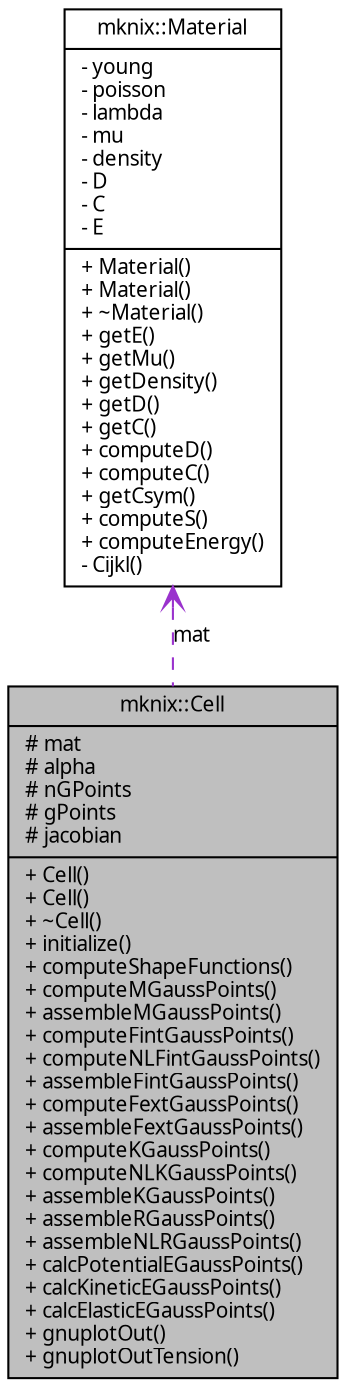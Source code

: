 digraph G
{
  edge [fontname="FreeSans.ttf",fontsize=10,labelfontname="FreeSans.ttf",labelfontsize=10];
  node [fontname="FreeSans.ttf",fontsize=10,shape=record];
  Node1 [label="{mknix::Cell\n|# mat\l# alpha\l# nGPoints\l# gPoints\l# jacobian\l|+ Cell()\l+ Cell()\l+ ~Cell()\l+ initialize()\l+ computeShapeFunctions()\l+ computeMGaussPoints()\l+ assembleMGaussPoints()\l+ computeFintGaussPoints()\l+ computeNLFintGaussPoints()\l+ assembleFintGaussPoints()\l+ computeFextGaussPoints()\l+ assembleFextGaussPoints()\l+ computeKGaussPoints()\l+ computeNLKGaussPoints()\l+ assembleKGaussPoints()\l+ assembleRGaussPoints()\l+ assembleNLRGaussPoints()\l+ calcPotentialEGaussPoints()\l+ calcKineticEGaussPoints()\l+ calcElasticEGaussPoints()\l+ gnuplotOut()\l+ gnuplotOutTension()\l}",height=0.2,width=0.4,color="black", fillcolor="grey75", style="filled" fontcolor="black"];
  Node2 -> Node1 [dir=back,color="darkorchid3",fontsize=10,style="dashed",label="mat",arrowtail="open"];
  Node2 [label="{mknix::Material\n|- young\l- poisson\l- lambda\l- mu\l- density\l- D\l- C\l- E\l|+ Material()\l+ Material()\l+ ~Material()\l+ getE()\l+ getMu()\l+ getDensity()\l+ getD()\l+ getC()\l+ computeD()\l+ computeC()\l+ getCsym()\l+ computeS()\l+ computeEnergy()\l- Cijkl()\l}",height=0.2,width=0.4,color="black", fillcolor="white", style="filled",URL="$classmknix_1_1Material.html"];
}
